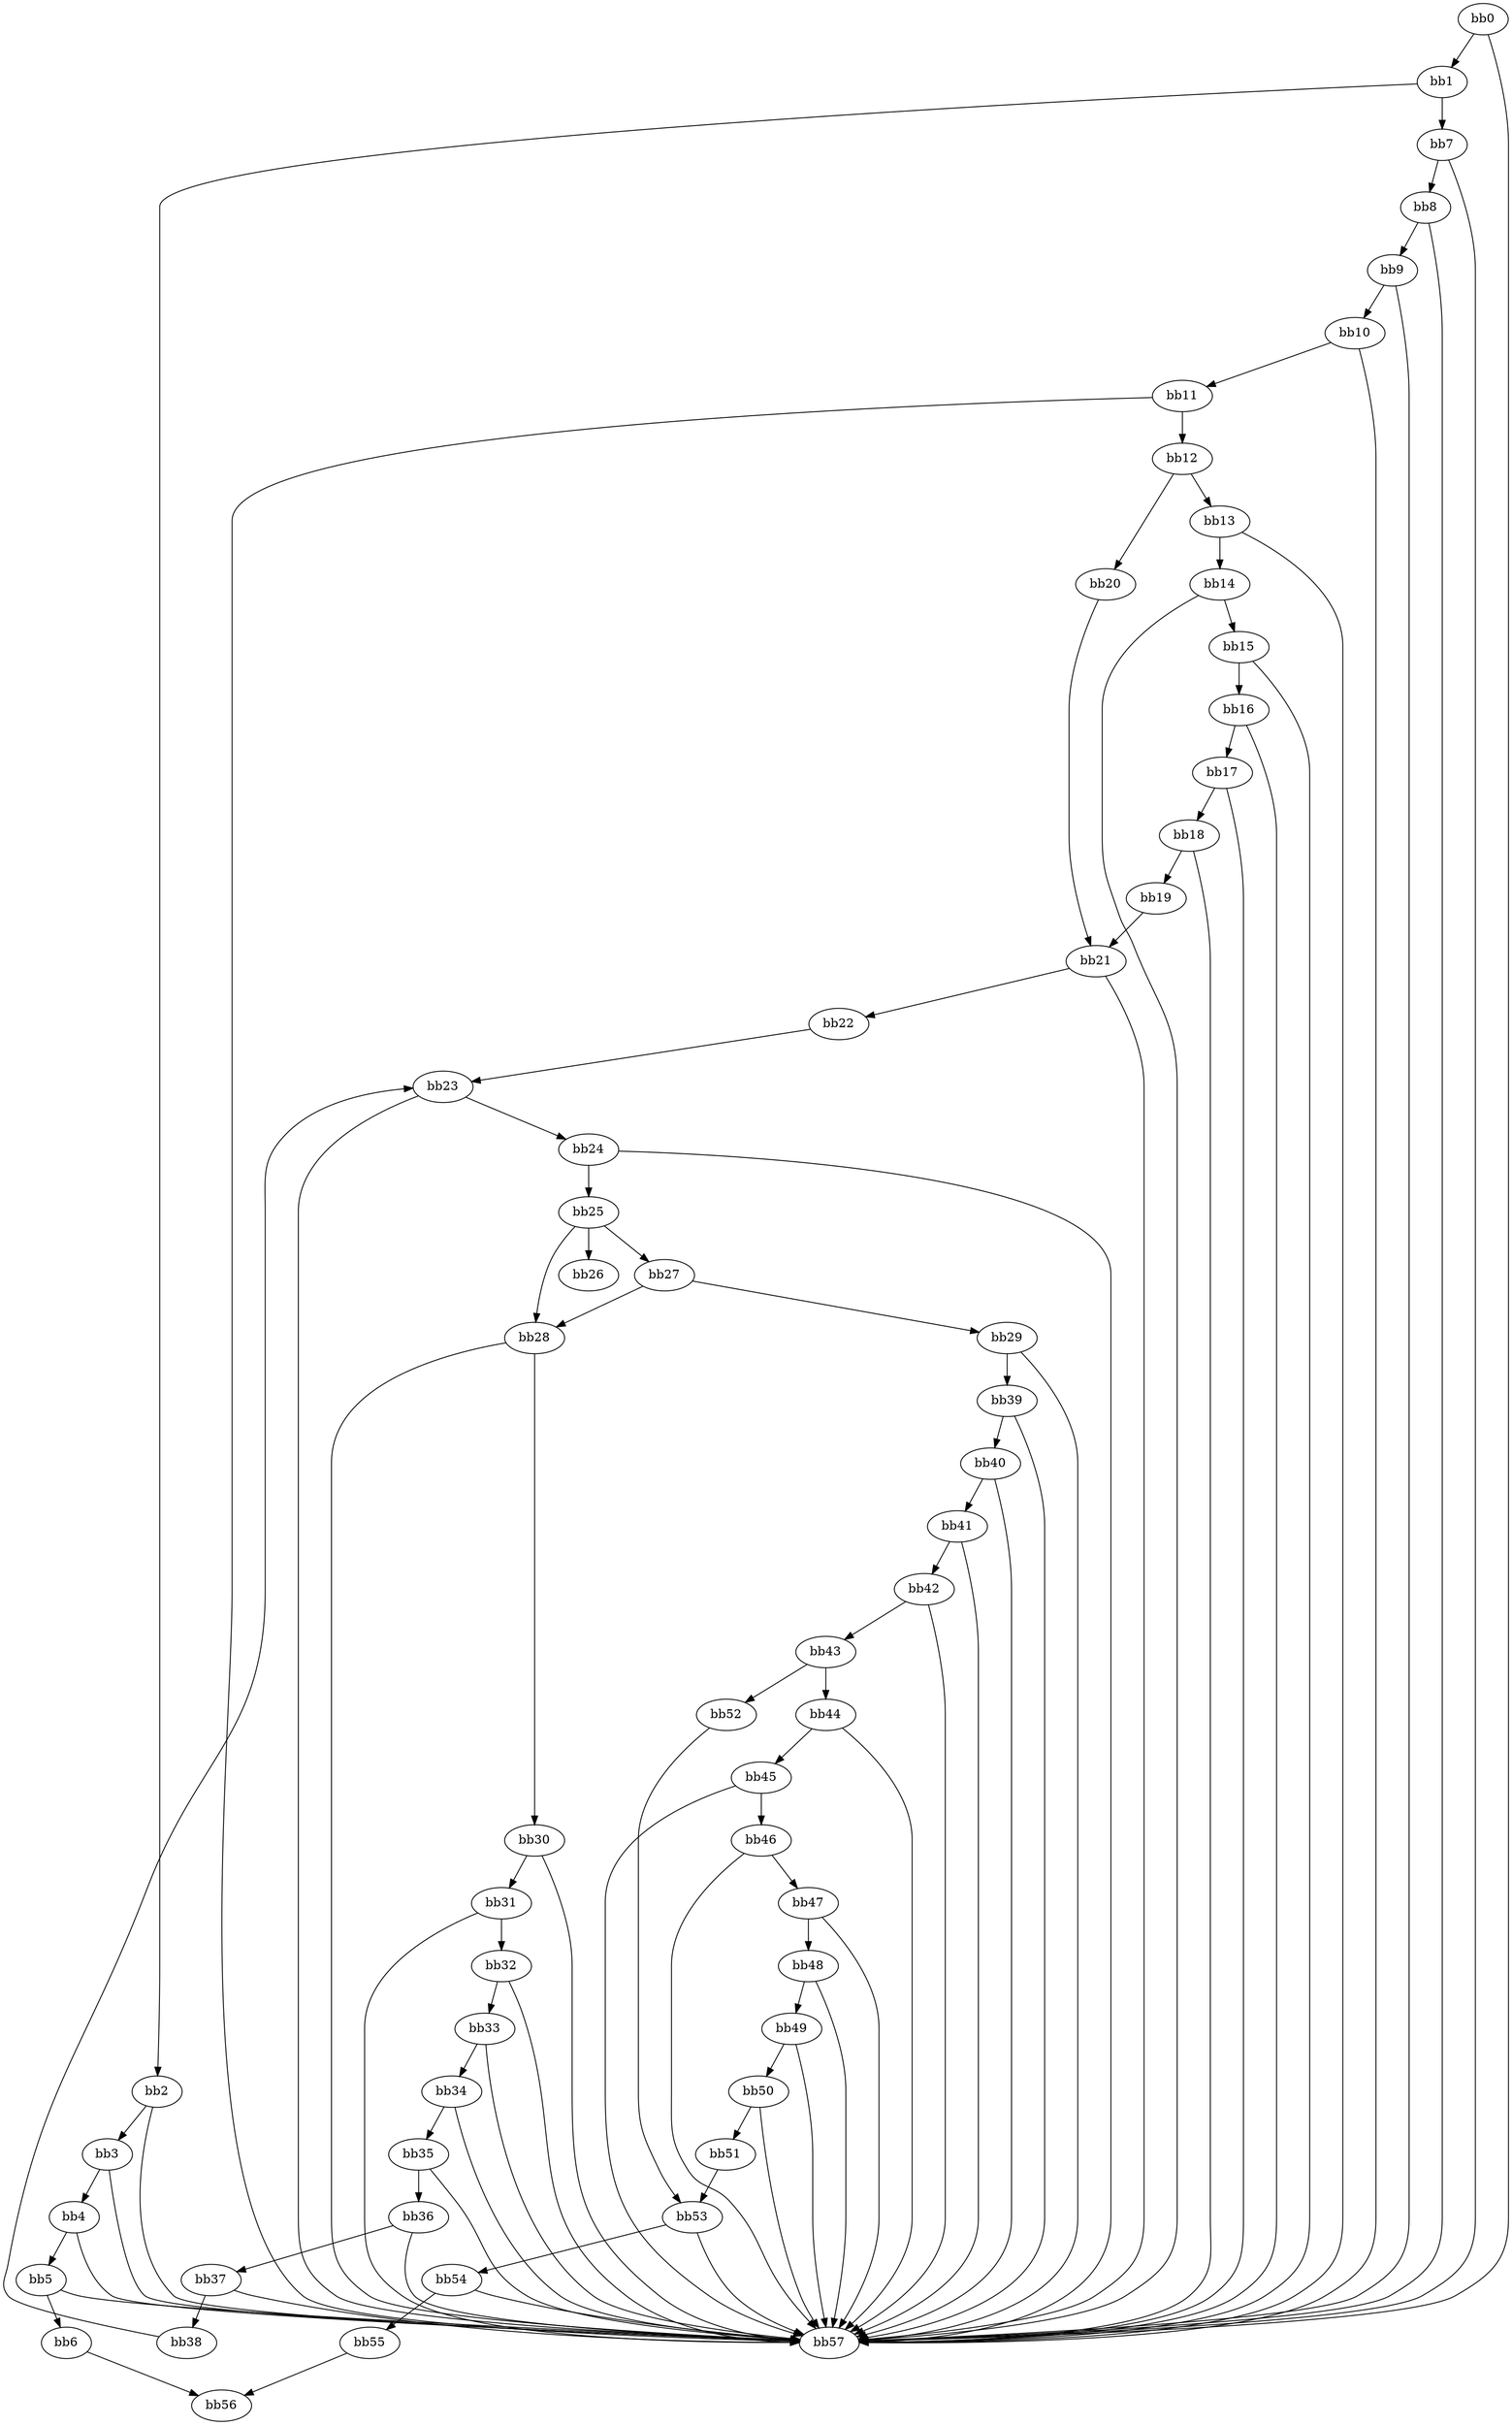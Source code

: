 digraph {
    0 [ label = "bb0\l" ]
    1 [ label = "bb1\l" ]
    2 [ label = "bb2\l" ]
    3 [ label = "bb3\l" ]
    4 [ label = "bb4\l" ]
    5 [ label = "bb5\l" ]
    6 [ label = "bb6\l" ]
    7 [ label = "bb7\l" ]
    8 [ label = "bb8\l" ]
    9 [ label = "bb9\l" ]
    10 [ label = "bb10\l" ]
    11 [ label = "bb11\l" ]
    12 [ label = "bb12\l" ]
    13 [ label = "bb13\l" ]
    14 [ label = "bb14\l" ]
    15 [ label = "bb15\l" ]
    16 [ label = "bb16\l" ]
    17 [ label = "bb17\l" ]
    18 [ label = "bb18\l" ]
    19 [ label = "bb19\l" ]
    20 [ label = "bb20\l" ]
    21 [ label = "bb21\l" ]
    22 [ label = "bb22\l" ]
    23 [ label = "bb23\l" ]
    24 [ label = "bb24\l" ]
    25 [ label = "bb25\l" ]
    26 [ label = "bb26\l" ]
    27 [ label = "bb27\l" ]
    28 [ label = "bb28\l" ]
    29 [ label = "bb29\l" ]
    30 [ label = "bb30\l" ]
    31 [ label = "bb31\l" ]
    32 [ label = "bb32\l" ]
    33 [ label = "bb33\l" ]
    34 [ label = "bb34\l" ]
    35 [ label = "bb35\l" ]
    36 [ label = "bb36\l" ]
    37 [ label = "bb37\l" ]
    38 [ label = "bb38\l" ]
    39 [ label = "bb39\l" ]
    40 [ label = "bb40\l" ]
    41 [ label = "bb41\l" ]
    42 [ label = "bb42\l" ]
    43 [ label = "bb43\l" ]
    44 [ label = "bb44\l" ]
    45 [ label = "bb45\l" ]
    46 [ label = "bb46\l" ]
    47 [ label = "bb47\l" ]
    48 [ label = "bb48\l" ]
    49 [ label = "bb49\l" ]
    50 [ label = "bb50\l" ]
    51 [ label = "bb51\l" ]
    52 [ label = "bb52\l" ]
    53 [ label = "bb53\l" ]
    54 [ label = "bb54\l" ]
    55 [ label = "bb55\l" ]
    56 [ label = "bb56\l" ]
    57 [ label = "bb57\l" ]
    0 -> 1 [ ]
    0 -> 57 [ ]
    1 -> 2 [ ]
    1 -> 7 [ ]
    2 -> 3 [ ]
    2 -> 57 [ ]
    3 -> 4 [ ]
    3 -> 57 [ ]
    4 -> 5 [ ]
    4 -> 57 [ ]
    5 -> 6 [ ]
    5 -> 57 [ ]
    6 -> 56 [ ]
    7 -> 8 [ ]
    7 -> 57 [ ]
    8 -> 9 [ ]
    8 -> 57 [ ]
    9 -> 10 [ ]
    9 -> 57 [ ]
    10 -> 11 [ ]
    10 -> 57 [ ]
    11 -> 12 [ ]
    11 -> 57 [ ]
    12 -> 13 [ ]
    12 -> 20 [ ]
    13 -> 14 [ ]
    13 -> 57 [ ]
    14 -> 15 [ ]
    14 -> 57 [ ]
    15 -> 16 [ ]
    15 -> 57 [ ]
    16 -> 17 [ ]
    16 -> 57 [ ]
    17 -> 18 [ ]
    17 -> 57 [ ]
    18 -> 19 [ ]
    18 -> 57 [ ]
    19 -> 21 [ ]
    20 -> 21 [ ]
    21 -> 22 [ ]
    21 -> 57 [ ]
    22 -> 23 [ ]
    23 -> 24 [ ]
    23 -> 57 [ ]
    24 -> 25 [ ]
    24 -> 57 [ ]
    25 -> 26 [ ]
    25 -> 27 [ ]
    25 -> 28 [ ]
    27 -> 28 [ ]
    27 -> 29 [ ]
    28 -> 30 [ ]
    28 -> 57 [ ]
    29 -> 39 [ ]
    29 -> 57 [ ]
    30 -> 31 [ ]
    30 -> 57 [ ]
    31 -> 32 [ ]
    31 -> 57 [ ]
    32 -> 33 [ ]
    32 -> 57 [ ]
    33 -> 34 [ ]
    33 -> 57 [ ]
    34 -> 35 [ ]
    34 -> 57 [ ]
    35 -> 36 [ ]
    35 -> 57 [ ]
    36 -> 37 [ ]
    36 -> 57 [ ]
    37 -> 38 [ ]
    37 -> 57 [ ]
    38 -> 23 [ ]
    39 -> 40 [ ]
    39 -> 57 [ ]
    40 -> 41 [ ]
    40 -> 57 [ ]
    41 -> 42 [ ]
    41 -> 57 [ ]
    42 -> 43 [ ]
    42 -> 57 [ ]
    43 -> 44 [ ]
    43 -> 52 [ ]
    44 -> 45 [ ]
    44 -> 57 [ ]
    45 -> 46 [ ]
    45 -> 57 [ ]
    46 -> 47 [ ]
    46 -> 57 [ ]
    47 -> 48 [ ]
    47 -> 57 [ ]
    48 -> 49 [ ]
    48 -> 57 [ ]
    49 -> 50 [ ]
    49 -> 57 [ ]
    50 -> 51 [ ]
    50 -> 57 [ ]
    51 -> 53 [ ]
    52 -> 53 [ ]
    53 -> 54 [ ]
    53 -> 57 [ ]
    54 -> 55 [ ]
    54 -> 57 [ ]
    55 -> 56 [ ]
}

